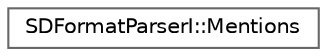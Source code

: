 digraph "Graphical Class Hierarchy"
{
 // LATEX_PDF_SIZE
  bgcolor="transparent";
  edge [fontname=Helvetica,fontsize=10,labelfontname=Helvetica,labelfontsize=10];
  node [fontname=Helvetica,fontsize=10,shape=box,height=0.2,width=0.4];
  rankdir="LR";
  Node0 [id="Node000000",label="SDFormatParserI::Mentions",height=0.2,width=0.4,color="grey40", fillcolor="white", style="filled",URL="$structSDFormatParserI_1_1Mentions.html",tooltip="Struct to define a \"mentions\" object type."];
}

